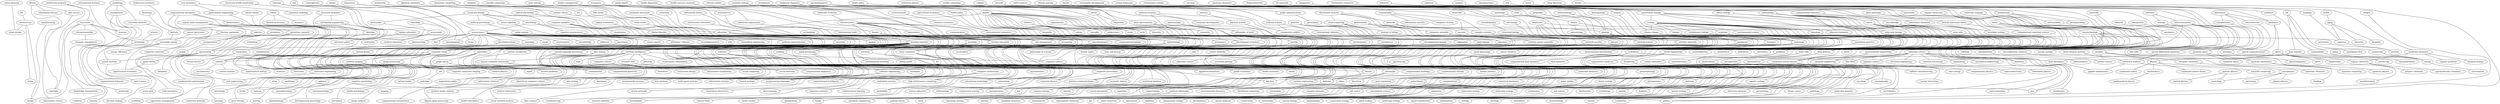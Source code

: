 graph{
"library"--"information literacy" [weight=0.014705882352941176];
"library"--"open access" [weight=0.02];
"library"--"information science" [weight=0.0029069767441860465];
"open access"--"copyright" [weight=0.02631578947368421];
"intellectual property"--"copyright" [weight=0.014705882352941176];
"intellectual property"--"innovation" [weight=0.019230769230769232];
"innovation"--"entrepreneurship" [weight=0.0018796992481203006];
"innovation"--"design" [weight=0.011627906976744186];
"innovation"--"knowledge management" [weight=0.014285714285714285];
"innovation"--"creativity" [weight=0.007352941176470588];
"innovation"--"strategy" [weight=0.004098360655737705];
"innovation"--"technology" [weight=0.006329113924050633];
"simulation"--"optimization" [weight=0.005813953488372093];
"simulation"--"modeling" [weight=0.0014792899408284023];
"computational mechanics"--"fracture mechanics" [weight=0.010638297872340425];
"computational mechanics"--"biomechanics" [weight=0.013157894736842105];
"computational mechanics"--"solid mechanics" [weight=0.008771929824561403];
"computational mechanics"--"numerical methods" [weight=0.017857142857142856];
"fracture mechanics"--"composite materials" [weight=0.018518518518518517];
"biomechanics"--"ergonomics" [weight=0.011111111111111112];
"biomechanics"--"rehabilitation" [weight=0.009615384615384616];
"biomechanics"--"robotics" [weight=0.00684931506849315];
"distributed systems"--"computer networks" [weight=0.0056179775280898875];
"distributed systems"--"networks" [weight=0.0037593984962406013];
"distributed systems"--"cloud computing" [weight=0.0019305019305019305];
"distributed systems"--"operating systems" [weight=0.004629629629629629];
"asset pricing"--"corporate finance" [weight=0.01020408163265306];
"biophysics"--"physical chemistry" [weight=0.007692307692307693];
"biophysics"--"biochemistry" [weight=0.001937984496124031];
"biophysics"--"molecular dynamics" [weight=0.010416666666666666];
"biophysics"--"statistical mechanics" [weight=0.014285714285714285];
"biophysics"--"soft matter" [weight=0.007142857142857143];
"social psychology"--"psychology" [weight=0.011627906976744186];
"social psychology"--"social cognition" [weight=0.01];
"social psychology"--"political psychology" [weight=0.011111111111111112];
"social psychology"--"health psychology" [weight=0.013888888888888888];
"social psychology"--"personality" [weight=0.016129032258064516];
"wastewater treatment"--"environmental engineering" [weight=0.010869565217391304];
"wastewater treatment"--"water" [weight=0.007142857142857143];
"control"--"dynamics" [weight=0.004];
"control"--"robotics" [weight=0.0013774104683195593];
"control"--"dynamical systems" [weight=0.007575757575757576];
"optoelectronics"--"photonics" [weight=0.005376344086021506];
"environmental"--"resource economics" [weight=0.007142857142857143];
"resource economics"--"environmental economics" [weight=0.01282051282051282];
"psychology"--"cognitive neuroscience" [weight=0.005];
"psychology"--"neuroscience" [weight=0.00205761316872428];
"psychology"--"education" [weight=0.007042253521126761];
"social cognition"--"developmental psychology" [weight=0.022727272727272728];
"political psychology"--"public opinion" [weight=0.009433962264150943];
"personality"--"assessment" [weight=0.02631578947368421];
"quantum chemistry"--"density functional theory" [weight=0.019230769230769232];
"quantum chemistry"--"computational chemistry" [weight=0.006944444444444444];
"density functional theory"--"computational materials science" [weight=0.023809523809523808];
"computational chemistry"--"physical chemistry" [weight=0.007936507936507936];
"computational chemistry"--"theoretical chemistry" [weight=0.004464285714285714];
"evolutionary ecology"--"conservation biology" [weight=0.013157894736842105];
"conservation biology"--"ecology" [weight=0.0010416666666666667];
"conservation biology"--"community ecology" [weight=0.007462686567164179];
"conservation biology"--"plant ecology" [weight=0.013513513513513514];
"conservation biology"--"marine ecology" [weight=0.007936507936507936];
"conservation biology"--"landscape ecology" [weight=0.0056179775280898875];
"autism"--"neuroscience" [weight=0.010869565217391304];
"neuroscience"--"ophthalmology" [weight=0.029411764705882353];
"neuroscience"--"sleep" [weight=0.00980392156862745];
"neuroscience"--"physiology" [weight=0.0058823529411764705];
"neuroscience"--"electrophysiology" [weight=0.006944444444444444];
"neuroscience"--"gene therapy" [weight=0.020833333333333332];
"neuroscience"--"neurology" [weight=0.004629629629629629];
"neuroscience"--"epilepsy" [weight=0.007352941176470588];
"neuroscience"--"psychiatry" [weight=0.0037313432835820895];
"neuroscience"--"neurophysiology" [weight=0.007692307692307693];
"neuroscience"--"machine learning" [weight=0.0035211267605633804];
"neuroscience"--"vision" [weight=0.006097560975609756];
"neuroscience"--"cognition" [weight=0.006493506493506494];
"neuroscience"--"neurosurgery" [weight=0.007462686567164179];
"neuroscience"--"neurobiology" [weight=0.008771929824561403];
"neuroscience"--"fmri" [weight=0.0078125];
"neuroscience"--"stress" [weight=0.013888888888888888];
"neuroscience"--"pharmacology" [weight=0.0037313432835820895];
"neuroscience"--"addiction" [weight=0.007692307692307693];
"neuroscience"--"motor control" [weight=0.007042253521126761];
"neuroscience"--"alzheimer s disease" [weight=0.008064516129032258];
"neuroscience"--"neurodegeneration" [weight=0.008620689655172414];
"neuroscience"--"neuroimaging" [weight=0.0034965034965034965];
"neuroscience"--"pain" [weight=0.007246376811594203];
"neuroscience"--"biomedical engineering" [weight=0.006944444444444444];
"aerosols"--"atmospheric chemistry" [weight=0.012195121951219513];
"aerosols"--"cloud" [weight=0.015151515151515152];
"cloud"--"climate" [weight=0.018518518518518517];
"computer graphics"--"visualization" [weight=0.004901960784313725];
"computer graphics"--"virtual reality" [weight=0.006329113924050633];
"computer graphics"--"computer vision" [weight=0.001358695652173913];
"molecular evolution"--"bioinformatics" [weight=0.006172839506172839];
"bioinformatics"--"biostatistics" [weight=0.003472222222222222];
"bioinformatics"--"statistical genetics" [weight=0.00847457627118644];
"bioinformatics"--"systems biology" [weight=0.0013812154696132596];
"bioinformatics"--"metagenomics" [weight=0.004545454545454545];
"bioinformatics"--"genomics" [weight=0.0006188118811881188];
"bioinformatics"--"machine learning" [weight=0.0008130081300813008];
"bioinformatics"--"computational biology" [weight=0.0005543237250554324];
"bioinformatics"--"proteomics" [weight=0.004273504273504274];
"sedimentology"--"geology" [weight=0.007142857142857143];
"ecology"--"environmental science" [weight=0.008771929824561403];
"ecology"--"biodiversity" [weight=0.0033333333333333335];
"ecology"--"conservation" [weight=0.0020833333333333333];
"ecology"--"biology" [weight=0.005263157894736842];
"ecology"--"ornithology" [weight=0.005376344086021506];
"ecology"--"limnology" [weight=0.013513513513513514];
"ecology"--"evolutionary biology" [weight=0.003125];
"ecology"--"entomology" [weight=0.0043859649122807015];
"ecology"--"zoology" [weight=0.007462686567164179];
"ecology"--"marine biology" [weight=0.004761904761904762];
"ecology"--"evolution" [weight=0.0008130081300813008];
"ecology"--"fisheries" [weight=0.007352941176470588];
"ecology"--"biogeography" [weight=0.004545454545454545];
"ecology"--"climate change" [weight=0.003703703703703704];
"archaeology"--"anthropology" [weight=0.005494505494505495];
"machine learning"--"biomedical informatics" [weight=0.008620689655172414];
"machine learning"--"digital signal processing" [weight=0.014705882352941176];
"machine learning"--"algorithms" [weight=0.004];
"machine learning"--"text mining" [weight=0.004310344827586207];
"machine learning"--"medical image analysis" [weight=0.0043859649122807015];
"machine learning"--"computer vision" [weight=0.00022831050228310502];
"machine learning"--"data science" [weight=0.002551020408163265];
"machine learning"--"recommender systems" [weight=0.004672897196261682];
"machine learning"--"statistics" [weight=0.0012987012987012987];
"machine learning"--"reinforcement learning" [weight=0.004273504273504274];
"machine learning"--"optimization" [weight=0.001388888888888889];
"machine learning"--"computational neuroscience" [weight=0.003676470588235294];
"machine learning"--"big data" [weight=0.0022522522522522522];
"machine learning"--"data analysis" [weight=0.007575757575757576];
"machine learning"--"deep learning" [weight=0.001440922190201729];
"machine learning"--"pattern recognition" [weight=0.0007062146892655367];
"machine learning"--"crowdsourcing" [weight=0.016129032258064516];
"machine learning"--"computational intelligence" [weight=0.00684931506849315];
"machine learning"--"bayesian statistics" [weight=0.006756756756756757];
"machine learning"--"signal processing" [weight=0.001037344398340249];
"machine learning"--"information retrieval" [weight=0.0017985611510791368];
"machine learning"--"data mining" [weight=0.0003952569169960474];
"machine learning"--"natural language processing" [weight=0.000708215297450425];
"machine learning"--"neural networks" [weight=0.0029069767441860465];
"machine learning"--"artificial intelligence" [weight=0.0003056234718826406];
"epistemology"--"metaphysics" [weight=0.008771929824561403];
"epistemology"--"philosophy of mind" [weight=0.00980392156862745];
"metaphysics"--"philosophy of science" [weight=0.012195121951219513];
"philosophy of mind"--"cognitive science" [weight=0.011111111111111112];
"vaccines"--"immunology" [weight=0.00625];
"immunology"--"cancer" [weight=0.0030864197530864196];
"immunology"--"pathology" [weight=0.017241379310344827];
"immunology"--"inflammation" [weight=0.006024096385542169];
"immunology"--"infectious diseases" [weight=0.0036496350364963502];
"immunology"--"virology" [weight=0.0022123893805309734];
"immunology"--"parasitology" [weight=0.008620689655172414];
"immunology"--"microbiology" [weight=0.0020491803278688526];
"immunology"--"oncology" [weight=0.008333333333333333];
"trauma"--"surgery" [weight=0.023809523809523808];
"public policy"--"public administration" [weight=0.0058823529411764705];
"public policy"--"political science" [weight=0.009259259259259259];
"public administration"--"governance" [weight=0.021739130434782608];
"political science"--"comparative politics" [weight=0.00684931506849315];
"political science"--"international relations" [weight=0.004347826086956522];
"artificial intelligence"--"computer science" [weight=0.003289473684210526];
"artificial intelligence"--"multi-agent systems" [weight=0.0033333333333333335];
"artificial intelligence"--"semantic web" [weight=0.0037593984962406013];
"artificial intelligence"--"cognitive science" [weight=0.003424657534246575];
"artificial intelligence"--"human-computer interaction" [weight=0.0078125];
"artificial intelligence"--"planning" [weight=0.007462686567164179];
"artificial intelligence"--"evolutionary computation" [weight=0.004132231404958678];
"artificial intelligence"--"logic" [weight=0.007936507936507936];
"economics"--"industrial organization" [weight=0.007575757575757576];
"economics"--"econometrics" [weight=0.004761904761904762];
"economics"--"finance" [weight=0.002702702702702703];
"economics"--"economic history" [weight=0.017857142857142856];
"economics"--"law" [weight=0.002577319587628866];
"industrial organization"--"international trade" [weight=0.011363636363636364];
"econometrics"--"statistics" [weight=0.006944444444444444];
"finance"--"risk management" [weight=0.018518518518518517];
"finance"--"macroeconomics" [weight=0.01];
"finance"--"accounting" [weight=0.006024096385542169];
"public opinion"--"political communication" [weight=0.00909090909090909];
"cancer biology"--"signal transduction" [weight=0.014285714285714285];
"cancer biology"--"molecular biology" [weight=0.0048543689320388345];
"hydrogeology"--"hydrology" [weight=0.010416666666666666];
"macroeconomics"--"labor economics" [weight=0.008928571428571428];
"assessment"--"evaluation" [weight=0.021739130434782608];
"assessment"--"medical education" [weight=0.025];
"remote sensing"--"gis" [weight=0.0013157894736842105];
"remote sensing"--"hydrology" [weight=0.00390625];
"power electronics"--"renewable energy" [weight=0.003125];
"gender"--"inequality" [weight=0.009615384615384616];
"gender"--"social movements" [weight=0.014705882352941176];
"gender"--"family" [weight=0.008333333333333333];
"gender"--"migration" [weight=0.005747126436781609];
"gender"--"politics" [weight=0.008333333333333333];
"gender"--"identity" [weight=0.0125];
"gender"--"globalization" [weight=0.018518518518518517];
"gender"--"race" [weight=0.0040650406504065045];
"gender"--"culture" [weight=0.00909090909090909];
"gender"--"work" [weight=0.008928571428571428];
"gender"--"youth" [weight=0.017857142857142856];
"gender"--"sexuality" [weight=0.0022624434389140274];
"gender"--"education" [weight=0.007246376811594203];
"gender"--"diversity" [weight=0.019230769230769232];
"polymers"--"membranes" [weight=0.016666666666666666];
"polymers"--"composites" [weight=0.007246376811594203];
"polymers"--"biomaterials" [weight=0.004273504273504274];
"polymers"--"rheology" [weight=0.013157894736842105];
"polymers"--"nanocomposites" [weight=0.010416666666666666];
"biomaterials"--"self-assembly" [weight=0.015151515151515152];
"biomaterials"--"tissue engineering" [weight=0.0008771929824561404];
"biomaterials"--"bioengineering" [weight=0.007246376811594203];
"biomaterials"--"drug delivery" [weight=0.0016556291390728477];
"supply chain management"--"logistics" [weight=0.005681818181818182];
"supply chain management"--"operations research" [weight=0.008928571428571428];
"supply chain management"--"operations management" [weight=0.003875968992248062];
"sustainable development"--"climate change" [weight=0.020833333333333332];
"climate change"--"hydrology" [weight=0.004310344827586207];
"climate change"--"forest ecology" [weight=0.013157894736842105];
"climate change"--"adaptation" [weight=0.008333333333333333];
"climate change"--"agriculture" [weight=0.011363636363636364];
"inequality"--"poverty" [weight=0.007142857142857143];
"poverty"--"social policy" [weight=0.015625];
"corrosion"--"coatings" [weight=0.013513513513513514];
"corrosion"--"electrochemistry" [weight=0.004629629629629629];
"coatings"--"tribology" [weight=0.02631578947368421];
"electrochemistry"--"catalysis" [weight=0.005747126436781609];
"electrochemistry"--"materials science" [weight=0.004807692307692308];
"electrochemistry"--"energy storage" [weight=0.00625];
"electrochemistry"--"nanomaterials" [weight=0.0049504950495049506];
"electrochemistry"--"fuel cells" [weight=0.0047169811320754715];
"stochastic processes"--"probability" [weight=0.013513513513513514];
"multimedia"--"computer vision" [weight=0.0038461538461538464];
"computer vision"--"robotics" [weight=0.0008680555555555555];
"computer vision"--"image processing" [weight=0.0005636978579481398];
"computer vision"--"augmented reality" [weight=0.006578947368421052];
"computer vision"--"imaging" [weight=0.006944444444444444];
"computer vision"--"medical imaging" [weight=0.003246753246753247];
"computer vision"--"image analysis" [weight=0.007462686567164179];
"music"--"language" [weight=0.03125];
"language"--"cognition" [weight=0.010869565217391304];
"history"--"politics" [weight=0.01282051282051282];
"urban planning"--"urban design" [weight=0.012195121951219513];
"computer science"--"software engineering" [weight=0.004807692307692308];
"software engineering"--"formal methods" [weight=0.004672897196261682];
"software engineering"--"information systems" [weight=0.011904761904761904];
"software engineering"--"programming languages" [weight=0.003289473684210526];
"public health"--"epidemiology" [weight=0.001953125];
"mobile computing"--"wireless networks" [weight=0.006024096385542169];
"particle physics"--"nuclear physics" [weight=0.010869565217391304];
"particle physics"--"cosmology" [weight=0.009433962264150943];
"magnetism"--"spintronics" [weight=0.005154639175257732];
"magnetism"--"condensed matter physics" [weight=0.00625];
"cognitive neuroscience"--"memory" [weight=0.0045871559633027525];
"cognitive neuroscience"--"cognitive psychology" [weight=0.0058823529411764705];
"cognitive neuroscience"--"neuropsychology" [weight=0.00819672131147541];
"cognitive neuroscience"--"attention" [weight=0.005813953488372093];
"education"--"sociology" [weight=0.007936507936507936];
"education"--"technology" [weight=0.006578947368421052];
"education"--"educational technology" [weight=0.016129032258064516];
"education"--"teacher education" [weight=0.020833333333333332];
"sociology"--"anthropology" [weight=0.014285714285714285];
"sociology"--"demography" [weight=0.008620689655172414];
"sociology"--"criminology" [weight=0.007352941176470588];
"biostatistics"--"epidemiology" [weight=0.002173913043478261];
"biostatistics"--"clinical trials" [weight=0.008064516129032258];
"epidemiology"--"nutrition" [weight=0.00641025641025641];
"epidemiology"--"mathematical modeling" [weight=0.018518518518518517];
"epidemiology"--"hiv" [weight=0.006329113924050633];
"epidemiology"--"global health" [weight=0.010869565217391304];
"surgery"--"medicine" [weight=0.020833333333333332];
"logistics"--"transportation" [weight=0.00847457627118644];
"transportation"--"mobile" [weight=0.02];
"manufacturing"--"design" [weight=0.014285714285714285];
"climate"--"meteorology" [weight=0.013157894736842105];
"climate"--"hydrology" [weight=0.011111111111111112];
"meteorology"--"atmospheric science" [weight=0.013157894736842105];
"hydrology"--"water resources" [weight=0.002976190476190476];
"hydrology"--"geomorphology" [weight=0.005813953488372093];
"hydrology"--"water quality" [weight=0.01020408163265306];
"mems"--"microfluidics" [weight=0.004807692307692308];
"mems"--"nanotechnology" [weight=0.006097560975609756];
"mems"--"sensors" [weight=0.004807692307692308];
"mems"--"energy harvesting" [weight=0.0125];
"catalysis"--"organic chemistry" [weight=0.008620689655172414];
"catalysis"--"energy" [weight=0.007352941176470588];
"catalysis"--"surface science" [weight=0.007246376811594203];
"catalysis"--"inorganic chemistry" [weight=0.009615384615384616];
"genetics"--"genomics" [weight=0.0009784735812133072];
"genetics"--"developmental biology" [weight=0.0045045045045045045];
"genetics"--"epigenetics" [weight=0.00390625];
"genetics"--"molecular biology" [weight=0.0015060240963855422];
"genetics"--"plant biology" [weight=0.010869565217391304];
"entrepreneurship"--"strategic management" [weight=0.008771929824561403];
"developmental biology"--"stem cell biology" [weight=0.012195121951219513];
"nanotechnology"--"solar cells" [weight=0.00909090909090909];
"nanotechnology"--"nanoscience" [weight=0.0045045045045045045];
"nanotechnology"--"biosensors" [weight=0.006329113924050633];
"nanotechnology"--"drug delivery" [weight=0.0035460992907801418];
"nanotechnology"--"materials science" [weight=0.0016501650165016502];
"nanotechnology"--"electronics" [weight=0.019230769230769232];
"nanotechnology"--"semiconductors" [weight=0.007692307692307693];
"nanotechnology"--"graphene" [weight=0.005376344086021506];
"nanomaterials"--"photocatalysis" [weight=0.010416666666666666];
"art"--"architecture" [weight=0.03571428571428571];
"architecture"--"urban" [weight=0.014705882352941176];
"architecture"--"design" [weight=0.008928571428571428];
"architecture"--"urban design" [weight=0.007692307692307693];
"cfd"--"multiphase flow" [weight=0.008620689655172414];
"cfd"--"combustion" [weight=0.008333333333333333];
"cfd"--"heat transfer" [weight=0.005952380952380952];
"2d materials"--"graphene" [weight=0.005376344086021506];
"graphene"--"nanoelectronics" [weight=0.014705882352941176];
"graphene"--"carbon nanotubes" [weight=0.0045045045045045045];
"plasmonics"--"photonics" [weight=0.004098360655737705];
"plasmonics"--"nanophotonics" [weight=0.001851851851851852];
"plasmonics"--"metamaterials" [weight=0.002304147465437788];
"plasmonics"--"nanofabrication" [weight=0.011363636363636364];
"political economy"--"economic development" [weight=0.022727272727272728];
"political economy"--"development economics" [weight=0.007042253521126761];
"political economy"--"comparative politics" [weight=0.00641025641025641];
"operations research"--"optimization" [weight=0.0030864197530864196];
"operations research"--"scheduling" [weight=0.008620689655172414];
"operations research"--"combinatorial optimization" [weight=0.007936507936507936];
"cancer"--"breast cancer" [weight=0.03125];
"cancer"--"biomarkers" [weight=0.013513513513513514];
"cancer"--"stem cells" [weight=0.004032258064516129];
"stem cells"--"tissue engineering" [weight=0.0029239766081871343];
"geography"--"gis" [weight=0.006493506493506494];
"evolution"--"development" [weight=0.005];
"evolution"--"phylogenetics" [weight=0.004761904761904762];
"evolution"--"systematics" [weight=0.00510204081632653];
"evolution"--"genomics" [weight=0.0015384615384615385];
"evolution"--"population genetics" [weight=0.0036496350364963502];
"evolution"--"animal behavior" [weight=0.010416666666666666];
"evolution"--"behavior" [weight=0.006172839506172839];
"materials science"--"thin films" [weight=0.007042253521126761];
"materials science"--"physics" [weight=0.0021008403361344537];
"materials science"--"polymer science" [weight=0.011111111111111112];
"materials science"--"electrical engineering" [weight=0.022727272727272728];
"materials science"--"chemistry" [weight=0.002304147465437788];
"materials science"--"electron microscopy" [weight=0.007042253521126761];
"materials science"--"condensed matter physics" [weight=0.004166666666666667];
"materials science"--"chemical engineering" [weight=0.007462686567164179];
"materials science"--"engineering" [weight=0.0016339869281045752];
"materials science"--"mechanical engineering" [weight=0.009615384615384616];
"geochemistry"--"paleoclimate" [weight=0.012195121951219513];
"geochemistry"--"geology" [weight=0.002336448598130841];
"geochemistry"--"volcanology" [weight=0.00625];
"control theory"--"robotics" [weight=0.005050505050505051];
"robotics"--"control systems" [weight=0.005813953488372093];
"robotics"--"mechatronics" [weight=0.003355704697986577];
"communication"--"media studies" [weight=0.020833333333333332];
"communication"--"signal processing" [weight=0.003289473684210526];
"communication"--"media" [weight=0.004672897196261682];
"learning"--"teaching" [weight=0.0034965034965034965];
"learning"--"higher education" [weight=0.013888888888888888];
"learning"--"memory" [weight=0.001838235294117647];
"higher education"--"education policy" [weight=0.025];
"attention"--"perception" [weight=0.006024096385542169];
"clinical psychology"--"anxiety" [weight=0.023809523809523808];
"environmental science"--"soil science" [weight=0.015151515151515152];
"motivation"--"emotion" [weight=0.007575757575757576];
"bioenergy"--"biofuels" [weight=0.011363636363636364];
"biofuels"--"renewable energy" [weight=0.016666666666666666];
"depression"--"anxiety" [weight=0.005813953488372093];
"depression"--"stress" [weight=0.018518518518518517];
"photonics"--"optical communications" [weight=0.00819672131147541];
"photonics"--"optics" [weight=0.0018726591760299626];
"optics"--"physics" [weight=0.003289473684210526];
"optics"--"microscopy" [weight=0.011111111111111112];
"optics"--"biophotonics" [weight=0.015151515151515152];
"optics"--"lasers" [weight=0.004807692307692308];
"risk"--"resilience" [weight=0.016666666666666666];
"resilience"--"sustainability" [weight=0.021739130434782608];
"combustion"--"energy" [weight=0.007352941176470588];
"data mining"--"social network analysis" [weight=0.004424778761061947];
"data mining"--"social networks" [weight=0.0043859649122807015];
"data mining"--"databases" [weight=0.0030120481927710845];
"data mining"--"medical informatics" [weight=0.014285714285714285];
"data mining"--"health informatics" [weight=0.011627906976744186];
"molecular"--"cell biology" [weight=0.008064516129032258];
"cell biology"--"biochemistry" [weight=0.0019011406844106464];
"biology"--"medicine" [weight=0.01020408163265306];
"limnology"--"aquatic ecology" [weight=0.012195121951219513];
"evolutionary biology"--"behavioral ecology" [weight=0.011627906976744186];
"evolutionary biology"--"behavioural ecology" [weight=0.008620689655172414];
"organizations"--"work" [weight=0.017857142857142856];
"algebraic geometry"--"number theory" [weight=0.015625];
"medical imaging"--"magnetic resonance imaging" [weight=0.016129032258064516];
"medical imaging"--"medical physics" [weight=0.014705882352941176];
"medical imaging"--"mri" [weight=0.00847457627118644];
"exercise"--"physical activity" [weight=0.013157894736842105];
"physical activity"--"obesity" [weight=0.009615384615384616];
"marketing"--"consumer behavior" [weight=0.003676470588235294];
"marketing"--"tourism" [weight=0.013157894736842105];
"marketing"--"management" [weight=0.00909090909090909];
"consumer behavior"--"decision making" [weight=0.00909090909090909];
"management"--"organizational behavior" [weight=0.012195121951219513];
"management"--"strategy" [weight=0.00819672131147541];
"management"--"leadership" [weight=0.012195121951219513];
"health"--"aging" [weight=0.006756756756756757];
"cultural studies"--"media studies" [weight=0.013888888888888888];
"biogeochemistry"--"oceanography" [weight=0.010869565217391304];
"biogeochemistry"--"microbial ecology" [weight=0.00641025641025641];
"compilers"--"computer architecture" [weight=0.005376344086021506];
"compilers"--"programming languages" [weight=0.005434782608695652];
"computer architecture"--"high performance computing" [weight=0.0078125];
"computer architecture"--"embedded systems" [weight=0.005319148936170213];
"computer networks"--"wireless networks" [weight=0.0078125];
"computer networks"--"network security" [weight=0.011627906976744186];
"networks"--"complex systems" [weight=0.008333333333333333];
"networks"--"security" [weight=0.002824858757062147];
"networks"--"systems" [weight=0.004672897196261682];
"cloud computing"--"distributed computing" [weight=0.006329113924050633];
"cloud computing"--"internet of things" [weight=0.0078125];
"cloud computing"--"big data" [weight=0.003816793893129771];
"genomics"--"human genetics" [weight=0.0078125];
"genomics"--"gene regulation" [weight=0.009433962264150943];
"neurology"--"stroke" [weight=0.010869565217391304];
"microbiology"--"molecular genetics" [weight=0.019230769230769232];
"microbiology"--"microbial ecology" [weight=0.005747126436781609];
"microbiology"--"biotechnology" [weight=0.003703703703703704];
"microbiology"--"molecular biology" [weight=0.001976284584980237];
"microbiology"--"mycology" [weight=0.017241379310344827];
"wireless networks"--"sensor networks" [weight=0.013513513513513514];
"molecular biology"--"biochemistry" [weight=0.0010416666666666667];
"molecular biology"--"cancer research" [weight=0.018518518518518517];
"molecular biology"--"plant physiology" [weight=0.021739130434782608];
"policy"--"energy" [weight=0.017857142857142856];
"metamaterials"--"antennas" [weight=0.005952380952380952];
"algorithms"--"computational geometry" [weight=0.006097560975609756];
"algorithms"--"theoretical computer science" [weight=0.011363636363636364];
"algorithms"--"graph theory" [weight=0.005154639175257732];
"graph theory"--"combinatorics" [weight=0.004424778761061947];
"analysis"--"partial differential equations" [weight=0.029411764705882353];
"partial differential equations"--"numerical analysis" [weight=0.00909090909090909];
"syntax"--"semantics" [weight=0.00510204081632653];
"syntax"--"linguistics" [weight=0.005376344086021506];
"religion"--"politics" [weight=0.005376344086021506];
"drug discovery"--"medicinal chemistry" [weight=0.007462686567164179];
"medicinal chemistry"--"organic chemistry" [weight=0.0035714285714285713];
"medicinal chemistry"--"organic synthesis" [weight=0.006944444444444444];
"medicinal chemistry"--"chemical biology" [weight=0.005319148936170213];
"aging"--"disability" [weight=0.017857142857142856];
"aging"--"cognition" [weight=0.007692307692307693];
"aging"--"dementia" [weight=0.007936507936507936];
"health disparities"--"hiv" [weight=0.023809523809523808];
"turbulence"--"fluid dynamics" [weight=0.006097560975609756];
"turbulence"--"fluid mechanics" [weight=0.0045871559633027525];
"turbulence"--"computational fluid dynamics" [weight=0.006944444444444444];
"metabolism"--"diabetes" [weight=0.005263157894736842];
"number theory"--"combinatorics" [weight=0.0125];
"image processing"--"signal" [weight=0.00510204081632653];
"image processing"--"inverse problems" [weight=0.015151515151515152];
"cognition"--"emotion" [weight=0.008333333333333333];
"physics"--"mathematics" [weight=0.005681818181818182];
"physics"--"condensed matter theory" [weight=0.019230769230769232];
"physics"--"astrophysics" [weight=0.00510204081632653];
"physics"--"condensed matter" [weight=0.016666666666666666];
"mathematics"--"mathematical physics" [weight=0.019230769230769232];
"astrophysics"--"plasma physics" [weight=0.016666666666666666];
"astrophysics"--"cosmology" [weight=0.0027472527472527475];
"astrophysics"--"astronomy" [weight=0.002145922746781116];
"microbial ecology"--"environmental microbiology" [weight=0.006578947368421052];
"optimization"--"reliability" [weight=0.014705882352941176];
"optimization"--"power systems" [weight=0.008333333333333333];
"optimization"--"game theory" [weight=0.006493506493506494];
"agricultural economics"--"environmental economics" [weight=0.013513513513513514];
"environmental economics"--"development economics" [weight=0.013157894736842105];
"nutrition"--"obesity" [weight=0.0045871559633027525];
"mathematics education"--"teacher education" [weight=0.018518518518518517];
"teacher education"--"science education" [weight=0.017857142857142856];
"statistical physics"--"complex systems" [weight=0.006329113924050633];
"new media"--"social media" [weight=0.017857142857142856];
"social media"--"social networks" [weight=0.011904761904761904];
"analytical chemistry"--"mass spectrometry" [weight=0.004901960784313725];
"analytical chemistry"--"environmental chemistry" [weight=0.010416666666666666];
"ubiquitous computing"--"human-computer interaction" [weight=0.005813953488372093];
"ubiquitous computing"--"hci" [weight=0.011627906976744186];
"human-computer interaction"--"interaction design" [weight=0.00819672131147541];
"human-computer interaction"--"information visualization" [weight=0.006493506493506494];
"human-computer interaction"--"social computing" [weight=0.008064516129032258];
"earth sciences"--"geology" [weight=0.006756756756756757];
"geology"--"tectonics" [weight=0.004273504273504274];
"geology"--"geomorphology" [weight=0.011627906976744186];
"geology"--"geophysics" [weight=0.0035460992907801418];
"tectonics"--"structural geology" [weight=0.0030864197530864196];
"heat transfer"--"thermodynamics" [weight=0.008064516129032258];
"heat transfer"--"fluid mechanics" [weight=0.0036231884057971015];
"nanophotonics"--"quantum optics" [weight=0.00641025641025641];
"quantum optics"--"quantum information" [weight=0.002380952380952381];
"quantum optics"--"nonlinear optics" [weight=0.006172839506172839];
"project management"--"risk management" [weight=0.025];
"international relations"--"human rights" [weight=0.013157894736842105];
"health services research"--"health policy" [weight=0.011627906976744186];
"health policy"--"health economics" [weight=0.005813953488372093];
"seismology"--"geophysics" [weight=0.002631578947368421];
"geophysics"--"planetary science" [weight=0.012195121951219513];
"plant pathology"--"mycology" [weight=0.013513513513513514];
"digital humanities"--"digital libraries" [weight=0.03333333333333333];
"digital libraries"--"information retrieval" [weight=0.019230769230769232];
"physical chemistry"--"spectroscopy" [weight=0.007462686567164179];
"science"--"technology" [weight=0.010416666666666666];
"eeg"--"fmri" [weight=0.008333333333333333];
"antennas"--"electromagnetics" [weight=0.003246753246753247];
"psycholinguistics"--"linguistics" [weight=0.008928571428571428];
"psycholinguistics"--"cognitive science" [weight=0.00847457627118644];
"cognitive science"--"philosophy" [weight=0.012195121951219513];
"cognitive science"--"computational modeling" [weight=0.017857142857142856];
"complex systems"--"network science" [weight=0.009259259259259259];
"complex systems"--"complex networks" [weight=0.00819672131147541];
"complex systems"--"nonlinear dynamics" [weight=0.012195121951219513];
"synthetic biology"--"systems biology" [weight=0.00267379679144385];
"synthetic biology"--"metabolic engineering" [weight=0.003787878787878788];
"synthetic biology"--"protein engineering" [weight=0.009259259259259259];
"organic chemistry"--"supramolecular chemistry" [weight=0.011904761904761904];
"organic chemistry"--"polymer chemistry" [weight=0.009259259259259259];
"mass spectrometry"--"metabolomics" [weight=0.006097560975609756];
"mass spectrometry"--"proteomics" [weight=0.0021008403361344537];
"internet of things"--"wireless sensor networks" [weight=0.006329113924050633];
"condensed matter physics"--"computational physics" [weight=0.011111111111111112];
"condensed matter physics"--"superconductivity" [weight=0.005494505494505495];
"condensed matter physics"--"theoretical physics" [weight=0.010869565217391304];
"toxicology"--"pharmacology" [weight=0.00625];
"organic electronics"--"solar cells" [weight=0.019230769230769232];
"solar cells"--"photovoltaics" [weight=0.00980392156862745];
"batteries"--"fuel cells" [weight=0.005813953488372093];
"mri"--"radiology" [weight=0.017241379310344827];
"obesity"--"diabetes" [weight=0.0023148148148148147];
"cardiovascular disease"--"diabetes" [weight=0.00909090909090909];
"diabetes"--"endocrinology" [weight=0.00847457627118644];
"cryptography"--"computer security" [weight=0.009433962264150943];
"cryptography"--"security" [weight=0.0045871559633027525];
"cryptography"--"information security" [weight=0.006097560975609756];
"security"--"privacy" [weight=0.0014619883040935672];
"electrophysiology"--"cardiology" [weight=0.022727272727272728];
"crystallography"--"structural biology" [weight=0.013157894736842105];
"structural biology"--"biochemistry" [weight=0.0018315018315018315];
"structural biology"--"nmr" [weight=0.009433962264150943];
"tissue engineering"--"3d printing" [weight=0.017857142857142856];
"tissue engineering"--"regenerative medicine" [weight=0.002577319587628866];
"philosophy"--"literature" [weight=0.015625];
"philosophy"--"ethics" [weight=0.0078125];
"ethics"--"political philosophy" [weight=0.010869565217391304];
"accounting"--"auditing" [weight=0.009259259259259259];
"auditing"--"corporate governance" [weight=0.010416666666666666];
"corporate governance"--"corporate finance" [weight=0.004629629629629629];
"political philosophy"--"political theory" [weight=0.0125];
"political philosophy"--"social" [weight=0.019230769230769232];
"game theory"--"experimental economics" [weight=0.007575757575757576];
"finite element method"--"numerical analysis" [weight=0.0125];
"numerical analysis"--"applied mathematics" [weight=0.005555555555555556];
"numerical analysis"--"scientific computing" [weight=0.002890173410404624];
"semantic web"--"ontologies" [weight=0.00510204081632653];
"information theory"--"wireless communications" [weight=0.002857142857142857];
"structural health monitoring"--"structural dynamics" [weight=0.013157894736842105];
"structural dynamics"--"earthquake engineering" [weight=0.006666666666666667];
"structural dynamics"--"vibration" [weight=0.017241379310344827];
"renewable energy"--"power systems" [weight=0.005319148936170213];
"renewable energy"--"energy efficiency" [weight=0.01282051282051282];
"power systems"--"smart grid" [weight=0.0040650406504065045];
"e-learning"--"educational technology" [weight=0.013513513513513514];
"international business"--"strategy" [weight=0.010869565217391304];
"colloids"--"soft matter" [weight=0.006944444444444444];
"fluid mechanics"--"applied mathematics" [weight=0.013513513513513514];
"psychiatry"--"mental health" [weight=0.014285714285714285];
"mental health"--"nursing" [weight=0.03333333333333333];
"inorganic chemistry"--"materials chemistry" [weight=0.011627906976744186];
"dynamics"--"vibration" [weight=0.008771929824561403];
"vibration"--"acoustics" [weight=0.007575757575757576];
"parallel computing"--"high performance computing" [weight=0.007462686567164179];
"animal behaviour"--"behavioural ecology" [weight=0.008064516129032258];
"sustainability"--"energy" [weight=0.006329113924050633];
"signal processing"--"compressed sensing" [weight=0.00684931506849315];
"signal processing"--"wireless communications" [weight=0.0023148148148148147];
"statistics"--"research methods" [weight=0.02];
"statistics"--"probability" [weight=0.00423728813559322];
"statistics"--"psychometrics" [weight=0.013888888888888888];
"materials"--"chemistry" [weight=0.0047169811320754715];
"materials"--"mechanics" [weight=0.012195121951219513];
"quantum information"--"quantum physics" [weight=0.006944444444444444];
"quantum information"--"quantum computing" [weight=0.005319148936170213];
"photovoltaics"--"solar energy" [weight=0.013157894736842105];
"population genetics"--"molecular ecology" [weight=0.00909090909090909];
"children"--"youth" [weight=0.016666666666666666];
"children"--"adolescence" [weight=0.023809523809523808];
"earthquake engineering"--"structures" [weight=0.019230769230769232];
"earthquake engineering"--"structural engineering" [weight=0.004347826086956522];
"structural engineering"--"civil engineering" [weight=0.007936507936507936];
"ethnicity"--"race" [weight=0.002631578947368421];
"heterogeneous catalysis"--"surface science" [weight=0.019230769230769232];
"energy"--"environment" [weight=0.003246753246753247];
"technology"--"food science" [weight=0.007575757575757576];
"drug delivery"--"nanomedicine" [weight=0.003289473684210526];
"drug delivery"--"nanoparticles" [weight=0.010869565217391304];
"rock mechanics"--"numerical modeling" [weight=0.029411764705882353];
"rock mechanics"--"geotechnical engineering" [weight=0.022727272727272728];
"geotechnical engineering"--"civil engineering" [weight=0.009615384615384616];
"environmental engineering"--"chemical engineering" [weight=0.011627906976744186];
"pattern recognition"--"biometrics" [weight=0.003703703703703704];
"natural language processing"--"computational linguistics" [weight=0.0018796992481203006];
"immigration"--"race" [weight=0.00819672131147541];
"development economics"--"labor economics" [weight=0.007246376811594203];
"3d printing"--"additive manufacturing" [weight=0.007692307692307693];
"labor economics"--"applied econometrics" [weight=0.009615384615384616];
"labor economics"--"public economics" [weight=0.00684931506849315];
"labor economics"--"health economics" [weight=0.005319148936170213];
"network security"--"computational" [weight=0.0125];
"ergonomics"--"human factors" [weight=0.007352941176470588];
"schizophrenia"--"neuroimaging" [weight=0.016666666666666666];
"behavioral economics"--"experimental economics" [weight=0.002976190476190476];
"molecular imaging"--"nanomedicine" [weight=0.013888888888888888];
"dynamical systems"--"mathematical biology" [weight=0.013157894736842105];
}